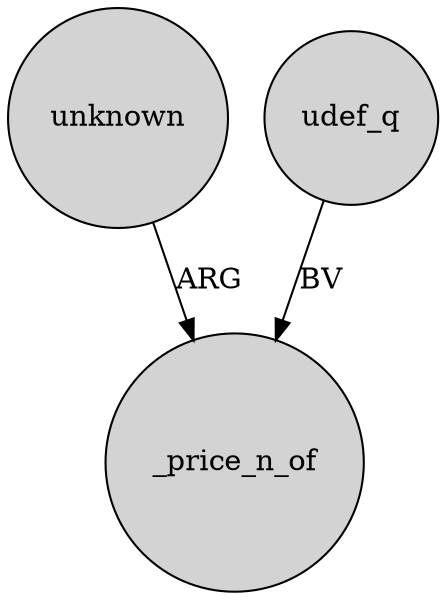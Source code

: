 digraph {
	node [shape=circle style=filled]
	unknown -> _price_n_of [label=ARG]
	udef_q -> _price_n_of [label=BV]
}
